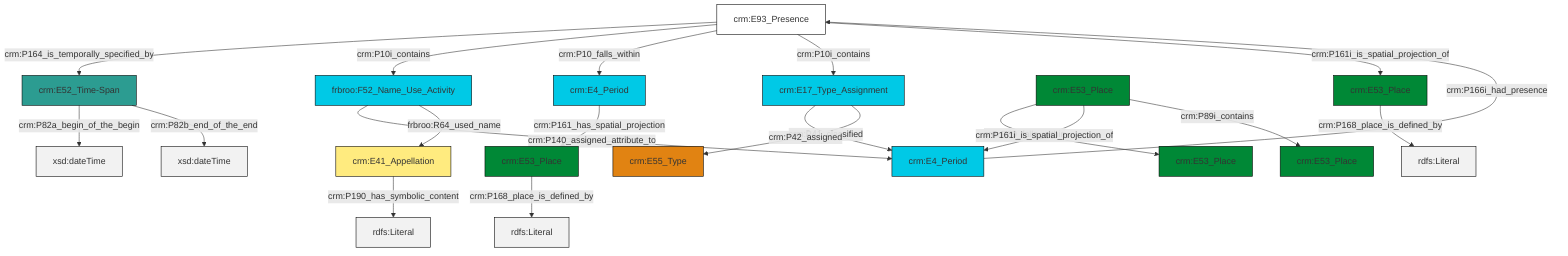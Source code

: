 graph TD
classDef Literal fill:#f2f2f2,stroke:#000000;
classDef CRM_Entity fill:#FFFFFF,stroke:#000000;
classDef Temporal_Entity fill:#00C9E6, stroke:#000000;
classDef Type fill:#E18312, stroke:#000000;
classDef Time-Span fill:#2C9C91, stroke:#000000;
classDef Appellation fill:#FFEB7F, stroke:#000000;
classDef Place fill:#008836, stroke:#000000;
classDef Persistent_Item fill:#B266B2, stroke:#000000;
classDef Conceptual_Object fill:#FFD700, stroke:#000000;
classDef Physical_Thing fill:#D2B48C, stroke:#000000;
classDef Actor fill:#f58aad, stroke:#000000;
classDef PC_Classes fill:#4ce600, stroke:#000000;
classDef Multi fill:#cccccc,stroke:#000000;

0["crm:E93_Presence"]:::CRM_Entity -->|crm:P164_is_temporally_specified_by| 1["crm:E52_Time-Span"]:::Time-Span
2["crm:E17_Type_Assignment"]:::Temporal_Entity -->|crm:P41_classified| 3["crm:E4_Period"]:::Temporal_Entity
2["crm:E17_Type_Assignment"]:::Temporal_Entity -->|crm:P42_assigned| 6["crm:E55_Type"]:::Type
0["crm:E93_Presence"]:::CRM_Entity -->|crm:P10i_contains| 7["frbroo:F52_Name_Use_Activity"]:::Temporal_Entity
8["crm:E53_Place"]:::Place -->|crm:P89_falls_within| 9["crm:E53_Place"]:::Place
10["crm:E4_Period"]:::Temporal_Entity -->|crm:P161_has_spatial_projection| 11["crm:E53_Place"]:::Place
0["crm:E93_Presence"]:::CRM_Entity -->|crm:P10_falls_within| 10["crm:E4_Period"]:::Temporal_Entity
1["crm:E52_Time-Span"]:::Time-Span -->|crm:P82a_begin_of_the_begin| 12[xsd:dateTime]:::Literal
7["frbroo:F52_Name_Use_Activity"]:::Temporal_Entity -->|crm:P140_assigned_attribute_to| 3["crm:E4_Period"]:::Temporal_Entity
0["crm:E93_Presence"]:::CRM_Entity -->|crm:P10i_contains| 2["crm:E17_Type_Assignment"]:::Temporal_Entity
0["crm:E93_Presence"]:::CRM_Entity -->|crm:P161i_is_spatial_projection_of| 4["crm:E53_Place"]:::Place
8["crm:E53_Place"]:::Place -->|crm:P161i_is_spatial_projection_of| 3["crm:E4_Period"]:::Temporal_Entity
7["frbroo:F52_Name_Use_Activity"]:::Temporal_Entity -->|frbroo:R64_used_name| 17["crm:E41_Appellation"]:::Appellation
17["crm:E41_Appellation"]:::Appellation -->|crm:P190_has_symbolic_content| 21[rdfs:Literal]:::Literal
1["crm:E52_Time-Span"]:::Time-Span -->|crm:P82b_end_of_the_end| 22[xsd:dateTime]:::Literal
4["crm:E53_Place"]:::Place -->|crm:P168_place_is_defined_by| 25[rdfs:Literal]:::Literal
8["crm:E53_Place"]:::Place -->|crm:P89i_contains| 13["crm:E53_Place"]:::Place
11["crm:E53_Place"]:::Place -->|crm:P168_place_is_defined_by| 28[rdfs:Literal]:::Literal
3["crm:E4_Period"]:::Temporal_Entity -->|crm:P166i_had_presence| 0["crm:E93_Presence"]:::CRM_Entity